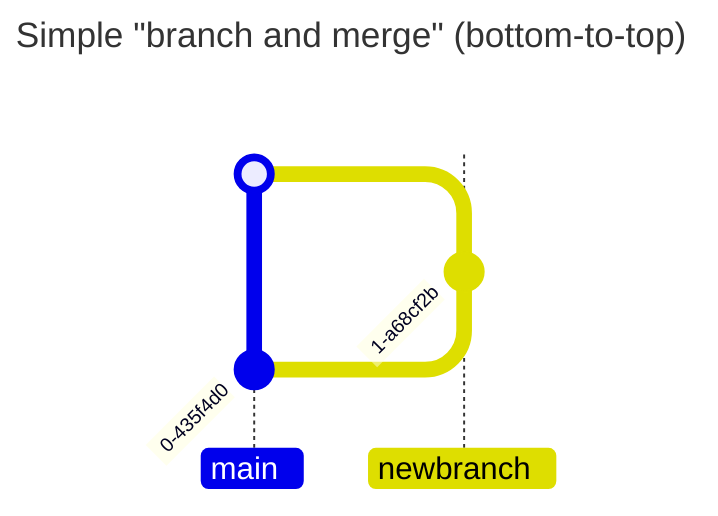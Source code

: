 ---
title: Simple "branch and merge" (bottom-to-top)
---
gitGraph BT:
commit
branch newbranch
checkout newbranch
commit
checkout main
merge newbranch